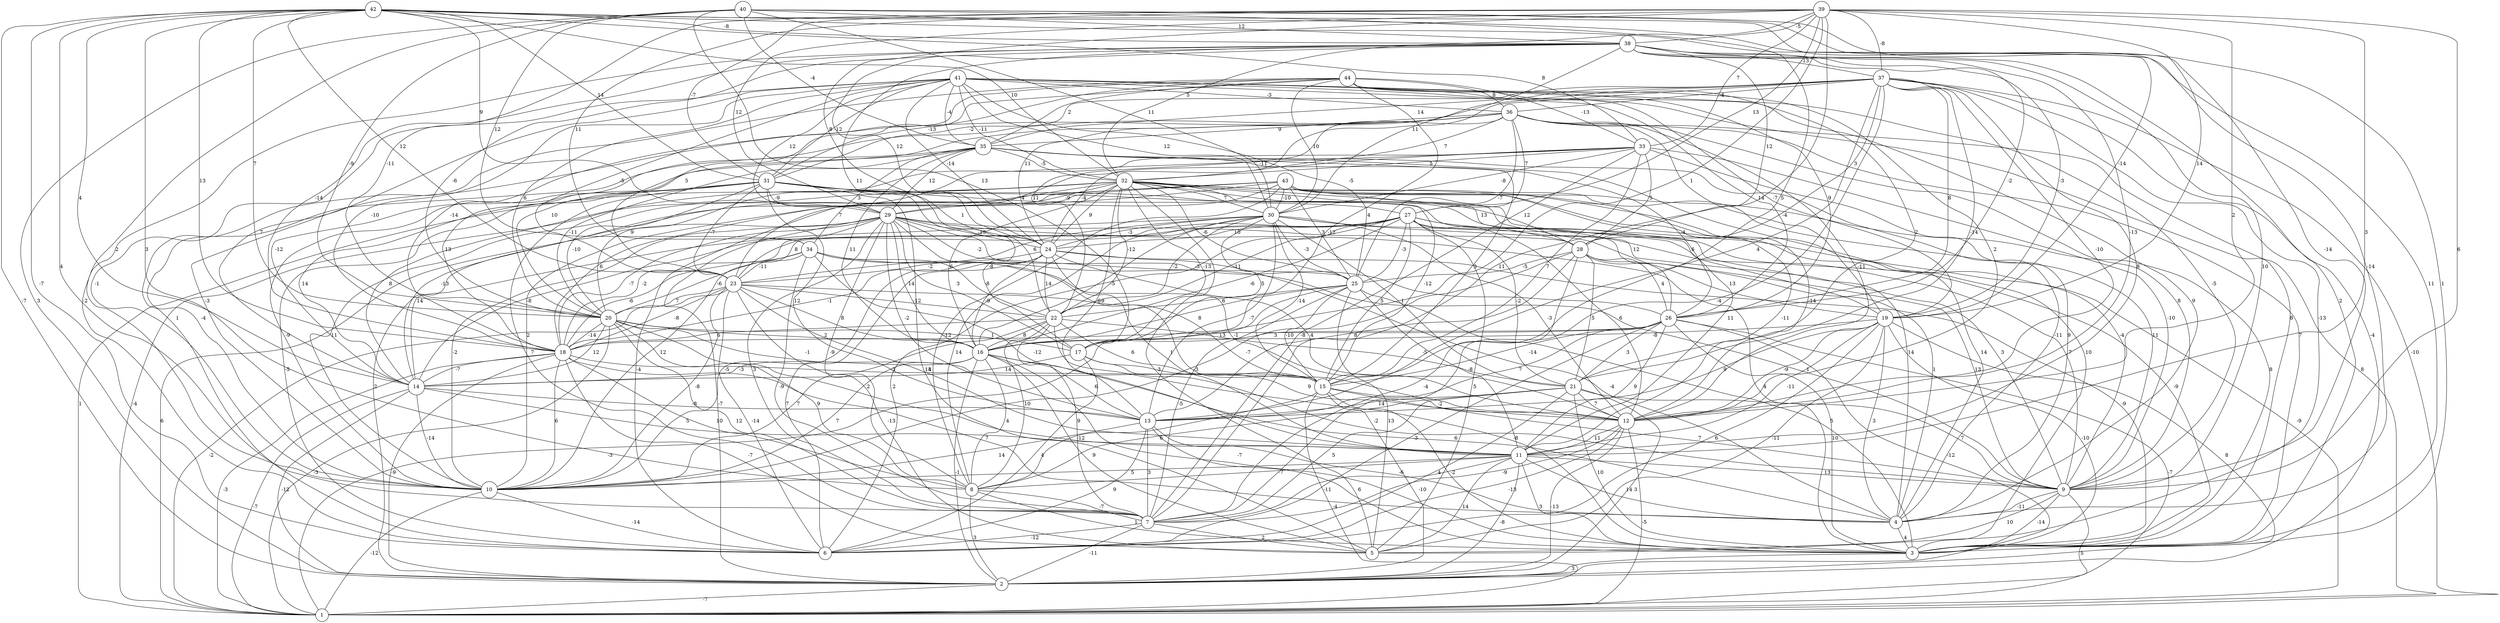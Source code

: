 graph { 
	 fontname="Helvetica,Arial,sans-serif" 
	 node [shape = circle]; 
	 44 -- 6 [label = "1"];
	 44 -- 12 [label = "2"];
	 44 -- 17 [label = "4"];
	 44 -- 18 [label = "-14"];
	 44 -- 21 [label = "2"];
	 44 -- 23 [label = "5"];
	 44 -- 26 [label = "9"];
	 44 -- 30 [label = "10"];
	 44 -- 31 [label = "-13"];
	 44 -- 33 [label = "-13"];
	 44 -- 35 [label = "2"];
	 44 -- 36 [label = "8"];
	 43 -- 1 [label = "-4"];
	 43 -- 3 [label = "8"];
	 43 -- 6 [label = "-4"];
	 43 -- 8 [label = "-12"];
	 43 -- 9 [label = "11"];
	 43 -- 10 [label = "2"];
	 43 -- 11 [label = "-11"];
	 43 -- 12 [label = "-14"];
	 43 -- 14 [label = "-13"];
	 43 -- 18 [label = "6"];
	 43 -- 25 [label = "3"];
	 43 -- 28 [label = "12"];
	 43 -- 30 [label = "-10"];
	 42 -- 2 [label = "-7"];
	 42 -- 3 [label = "11"];
	 42 -- 4 [label = "-14"];
	 42 -- 6 [label = "-7"];
	 42 -- 7 [label = "4"];
	 42 -- 8 [label = "3"];
	 42 -- 14 [label = "4"];
	 42 -- 18 [label = "13"];
	 42 -- 19 [label = "-14"];
	 42 -- 20 [label = "7"];
	 42 -- 23 [label = "12"];
	 42 -- 29 [label = "9"];
	 42 -- 31 [label = "14"];
	 42 -- 32 [label = "10"];
	 42 -- 33 [label = "8"];
	 42 -- 38 [label = "-8"];
	 41 -- 3 [label = "8"];
	 41 -- 4 [label = "9"];
	 41 -- 9 [label = "-5"];
	 41 -- 10 [label = "-1"];
	 41 -- 14 [label = "7"];
	 41 -- 18 [label = "-10"];
	 41 -- 19 [label = "-7"];
	 41 -- 20 [label = "6"];
	 41 -- 23 [label = "-5"];
	 41 -- 24 [label = "-14"];
	 41 -- 25 [label = "-5"];
	 41 -- 26 [label = "14"];
	 41 -- 29 [label = "12"];
	 41 -- 30 [label = "12"];
	 41 -- 31 [label = "-12"];
	 41 -- 32 [label = "-11"];
	 41 -- 35 [label = "-4"];
	 41 -- 36 [label = "-3"];
	 40 -- 2 [label = "3"];
	 40 -- 3 [label = "1"];
	 40 -- 9 [label = "-14"];
	 40 -- 10 [label = "2"];
	 40 -- 15 [label = "5"];
	 40 -- 17 [label = "13"];
	 40 -- 20 [label = "-9"];
	 40 -- 30 [label = "11"];
	 40 -- 34 [label = "12"];
	 40 -- 35 [label = "-4"];
	 40 -- 38 [label = "12"];
	 39 -- 7 [label = "11"];
	 39 -- 9 [label = "6"];
	 39 -- 11 [label = "3"];
	 39 -- 12 [label = "2"];
	 39 -- 17 [label = "1"];
	 39 -- 19 [label = "14"];
	 39 -- 20 [label = "-11"];
	 39 -- 24 [label = "8"];
	 39 -- 27 [label = "13"];
	 39 -- 29 [label = "12"];
	 39 -- 31 [label = "-7"];
	 39 -- 32 [label = "5"];
	 39 -- 33 [label = "7"];
	 39 -- 34 [label = "11"];
	 39 -- 37 [label = "-8"];
	 39 -- 38 [label = "-5"];
	 38 -- 3 [label = "2"];
	 38 -- 6 [label = "-2"];
	 38 -- 9 [label = "10"];
	 38 -- 12 [label = "-13"];
	 38 -- 18 [label = "-14"];
	 38 -- 19 [label = "-3"];
	 38 -- 20 [label = "-6"];
	 38 -- 22 [label = "11"];
	 38 -- 24 [label = "12"];
	 38 -- 26 [label = "-2"];
	 38 -- 28 [label = "12"];
	 38 -- 30 [label = "11"];
	 38 -- 37 [label = "-13"];
	 37 -- 1 [label = "-10"];
	 37 -- 2 [label = "-4"];
	 37 -- 5 [label = "-13"];
	 37 -- 7 [label = "-4"];
	 37 -- 11 [label = "8"];
	 37 -- 12 [label = "-10"];
	 37 -- 13 [label = "4"];
	 37 -- 21 [label = "-14"];
	 37 -- 22 [label = "11"];
	 37 -- 24 [label = "11"];
	 37 -- 26 [label = "8"];
	 37 -- 28 [label = "3"];
	 37 -- 31 [label = "-2"];
	 37 -- 35 [label = "14"];
	 37 -- 36 [label = "-4"];
	 36 -- 1 [label = "8"];
	 36 -- 3 [label = "7"];
	 36 -- 9 [label = "8"];
	 36 -- 10 [label = "-3"];
	 36 -- 12 [label = "-11"];
	 36 -- 14 [label = "-12"];
	 36 -- 19 [label = "-4"];
	 36 -- 20 [label = "10"];
	 36 -- 25 [label = "-7"];
	 36 -- 27 [label = "7"];
	 36 -- 29 [label = "-11"];
	 36 -- 32 [label = "7"];
	 36 -- 35 [label = "9"];
	 35 -- 3 [label = "10"];
	 35 -- 4 [label = "-11"];
	 35 -- 10 [label = "-4"];
	 35 -- 15 [label = "3"];
	 35 -- 16 [label = "11"];
	 35 -- 18 [label = "13"];
	 35 -- 20 [label = "-11"];
	 35 -- 26 [label = "-4"];
	 35 -- 29 [label = "12"];
	 35 -- 32 [label = "-5"];
	 35 -- 34 [label = "3"];
	 34 -- 7 [label = "-9"];
	 34 -- 9 [label = "1"];
	 34 -- 11 [label = "-12"];
	 34 -- 12 [label = "-1"];
	 34 -- 18 [label = "-6"];
	 34 -- 20 [label = "-6"];
	 34 -- 22 [label = "-8"];
	 34 -- 23 [label = "-11"];
	 33 -- 4 [label = "9"];
	 33 -- 7 [label = "-8"];
	 33 -- 9 [label = "-10"];
	 33 -- 15 [label = "7"];
	 33 -- 20 [label = "9"];
	 33 -- 23 [label = "7"];
	 33 -- 24 [label = "-4"];
	 33 -- 28 [label = "5"];
	 33 -- 30 [label = "-8"];
	 33 -- 32 [label = "5"];
	 32 -- 1 [label = "1"];
	 32 -- 2 [label = "2"];
	 32 -- 4 [label = "14"];
	 32 -- 5 [label = "3"];
	 32 -- 9 [label = "-4"];
	 32 -- 10 [label = "11"];
	 32 -- 11 [label = "11"];
	 32 -- 13 [label = "6"];
	 32 -- 14 [label = "8"];
	 32 -- 15 [label = "-12"];
	 32 -- 16 [label = "6"];
	 32 -- 17 [label = "-13"];
	 32 -- 22 [label = "-12"];
	 32 -- 24 [label = "9"];
	 32 -- 25 [label = "-6"];
	 32 -- 26 [label = "12"];
	 32 -- 28 [label = "13"];
	 32 -- 29 [label = "-9"];
	 32 -- 30 [label = "7"];
	 31 -- 4 [label = "14"];
	 31 -- 5 [label = "13"];
	 31 -- 6 [label = "-5"];
	 31 -- 7 [label = "7"];
	 31 -- 10 [label = "-9"];
	 31 -- 13 [label = "12"];
	 31 -- 14 [label = "14"];
	 31 -- 17 [label = "-8"];
	 31 -- 19 [label = "6"];
	 31 -- 20 [label = "-10"];
	 31 -- 23 [label = "-7"];
	 31 -- 24 [label = "1"];
	 31 -- 27 [label = "4"];
	 31 -- 29 [label = "-9"];
	 30 -- 3 [label = "-9"];
	 30 -- 8 [label = "14"];
	 30 -- 9 [label = "3"];
	 30 -- 12 [label = "-3"];
	 30 -- 13 [label = "-7"];
	 30 -- 14 [label = "14"];
	 30 -- 15 [label = "-14"];
	 30 -- 16 [label = "-5"];
	 30 -- 17 [label = "5"];
	 30 -- 21 [label = "1"];
	 30 -- 22 [label = "-2"];
	 30 -- 23 [label = "6"];
	 30 -- 24 [label = "-3"];
	 30 -- 25 [label = "-3"];
	 29 -- 1 [label = "6"];
	 29 -- 2 [label = "-7"];
	 29 -- 3 [label = "4"];
	 29 -- 7 [label = "3"];
	 29 -- 8 [label = "-9"];
	 29 -- 10 [label = "-2"];
	 29 -- 13 [label = "-2"];
	 29 -- 15 [label = "-9"];
	 29 -- 16 [label = "14"];
	 29 -- 17 [label = "3"];
	 29 -- 18 [label = "-7"];
	 29 -- 23 [label = "8"];
	 29 -- 24 [label = "-13"];
	 29 -- 25 [label = "-2"];
	 29 -- 26 [label = "-3"];
	 29 -- 28 [label = "-12"];
	 28 -- 7 [label = "-4"];
	 28 -- 9 [label = "13"];
	 28 -- 10 [label = "-3"];
	 28 -- 13 [label = "8"];
	 28 -- 19 [label = "13"];
	 28 -- 21 [label = "5"];
	 28 -- 25 [label = "-5"];
	 28 -- 26 [label = "4"];
	 27 -- 1 [label = "-9"];
	 27 -- 4 [label = "1"];
	 27 -- 5 [label = "5"];
	 27 -- 6 [label = "2"];
	 27 -- 9 [label = "7"];
	 27 -- 10 [label = "12"];
	 27 -- 12 [label = "6"];
	 27 -- 14 [label = "-8"];
	 27 -- 15 [label = "5"];
	 27 -- 16 [label = "-6"];
	 27 -- 18 [label = "-2"];
	 27 -- 21 [label = "-2"];
	 27 -- 22 [label = "-11"];
	 27 -- 24 [label = "10"];
	 27 -- 25 [label = "-3"];
	 26 -- 1 [label = "-7"];
	 26 -- 2 [label = "-12"];
	 26 -- 3 [label = "10"];
	 26 -- 6 [label = "-3"];
	 26 -- 11 [label = "9"];
	 26 -- 13 [label = "7"];
	 26 -- 15 [label = "-14"];
	 26 -- 16 [label = "3"];
	 26 -- 18 [label = "13"];
	 26 -- 21 [label = "3"];
	 25 -- 1 [label = "-3"];
	 25 -- 3 [label = "5"];
	 25 -- 5 [label = "13"];
	 25 -- 7 [label = "-5"];
	 25 -- 11 [label = "-8"];
	 25 -- 15 [label = "-10"];
	 25 -- 16 [label = "8"];
	 25 -- 22 [label = "6"];
	 24 -- 3 [label = "-9"];
	 24 -- 4 [label = "-4"];
	 24 -- 6 [label = "7"];
	 24 -- 10 [label = "-5"];
	 24 -- 11 [label = "1"];
	 24 -- 12 [label = "4"];
	 24 -- 16 [label = "-9"];
	 24 -- 18 [label = "-1"];
	 24 -- 22 [label = "14"];
	 24 -- 23 [label = "-2"];
	 23 -- 1 [label = "-2"];
	 23 -- 5 [label = "-13"];
	 23 -- 6 [label = "-14"];
	 23 -- 10 [label = "-8"];
	 23 -- 11 [label = "14"];
	 23 -- 12 [label = "-7"];
	 23 -- 16 [label = "8"];
	 23 -- 18 [label = "-8"];
	 23 -- 20 [label = "7"];
	 23 -- 22 [label = "-12"];
	 22 -- 3 [label = "-8"];
	 22 -- 7 [label = "9"];
	 22 -- 8 [label = "10"];
	 22 -- 10 [label = "7"];
	 22 -- 15 [label = "6"];
	 22 -- 16 [label = "8"];
	 22 -- 18 [label = "6"];
	 22 -- 21 [label = "-5"];
	 21 -- 2 [label = "3"];
	 21 -- 3 [label = "10"];
	 21 -- 6 [label = "4"];
	 21 -- 7 [label = "5"];
	 21 -- 8 [label = "6"];
	 21 -- 9 [label = "7"];
	 21 -- 12 [label = "7"];
	 21 -- 13 [label = "14"];
	 20 -- 1 [label = "-3"];
	 20 -- 7 [label = "12"];
	 20 -- 8 [label = "9"];
	 20 -- 11 [label = "2"];
	 20 -- 14 [label = "12"];
	 20 -- 15 [label = "-1"];
	 20 -- 16 [label = "2"];
	 20 -- 17 [label = "1"];
	 20 -- 18 [label = "-14"];
	 19 -- 2 [label = "8"];
	 19 -- 3 [label = "-10"];
	 19 -- 4 [label = "3"];
	 19 -- 5 [label = "-11"];
	 19 -- 6 [label = "6"];
	 19 -- 11 [label = "-11"];
	 19 -- 12 [label = "-9"];
	 19 -- 13 [label = "9"];
	 19 -- 16 [label = "-8"];
	 18 -- 1 [label = "-3"];
	 18 -- 2 [label = "-9"];
	 18 -- 4 [label = "7"];
	 18 -- 5 [label = "-7"];
	 18 -- 8 [label = "10"];
	 18 -- 10 [label = "6"];
	 18 -- 14 [label = "-7"];
	 18 -- 15 [label = "-3"];
	 17 -- 6 [label = "4"];
	 17 -- 9 [label = "-2"];
	 17 -- 12 [label = "9"];
	 17 -- 14 [label = "14"];
	 16 -- 2 [label = "-1"];
	 16 -- 3 [label = "-7"];
	 16 -- 4 [label = "6"];
	 16 -- 5 [label = "9"];
	 16 -- 8 [label = "4"];
	 16 -- 10 [label = "7"];
	 16 -- 13 [label = "6"];
	 16 -- 14 [label = "-3"];
	 15 -- 1 [label = "-4"];
	 15 -- 2 [label = "-10"];
	 15 -- 3 [label = "-2"];
	 15 -- 8 [label = "-12"];
	 15 -- 9 [label = "7"];
	 15 -- 12 [label = "-2"];
	 14 -- 1 [label = "-7"];
	 14 -- 2 [label = "-12"];
	 14 -- 10 [label = "-14"];
	 14 -- 11 [label = "5"];
	 14 -- 13 [label = "-8"];
	 13 -- 3 [label = "6"];
	 13 -- 4 [label = "-6"];
	 13 -- 6 [label = "9"];
	 13 -- 7 [label = "3"];
	 13 -- 10 [label = "14"];
	 12 -- 1 [label = "-5"];
	 12 -- 2 [label = "-13"];
	 12 -- 6 [label = "-13"];
	 12 -- 7 [label = "-9"];
	 12 -- 11 [label = "11"];
	 11 -- 2 [label = "-8"];
	 11 -- 3 [label = "3"];
	 11 -- 4 [label = "14"];
	 11 -- 5 [label = "14"];
	 11 -- 7 [label = "-11"];
	 11 -- 8 [label = "-7"];
	 11 -- 9 [label = "13"];
	 11 -- 10 [label = "5"];
	 10 -- 1 [label = "-12"];
	 10 -- 6 [label = "-14"];
	 9 -- 1 [label = "5"];
	 9 -- 3 [label = "-14"];
	 9 -- 4 [label = "-11"];
	 9 -- 5 [label = "10"];
	 8 -- 2 [label = "3"];
	 8 -- 3 [label = "1"];
	 8 -- 7 [label = "-7"];
	 7 -- 2 [label = "-11"];
	 7 -- 5 [label = "2"];
	 7 -- 6 [label = "-12"];
	 4 -- 3 [label = "4"];
	 3 -- 2 [label = "3"];
	 2 -- 1 [label = "-7"];
	 1;
	 2;
	 3;
	 4;
	 5;
	 6;
	 7;
	 8;
	 9;
	 10;
	 11;
	 12;
	 13;
	 14;
	 15;
	 16;
	 17;
	 18;
	 19;
	 20;
	 21;
	 22;
	 23;
	 24;
	 25;
	 26;
	 27;
	 28;
	 29;
	 30;
	 31;
	 32;
	 33;
	 34;
	 35;
	 36;
	 37;
	 38;
	 39;
	 40;
	 41;
	 42;
	 43;
	 44;
}
